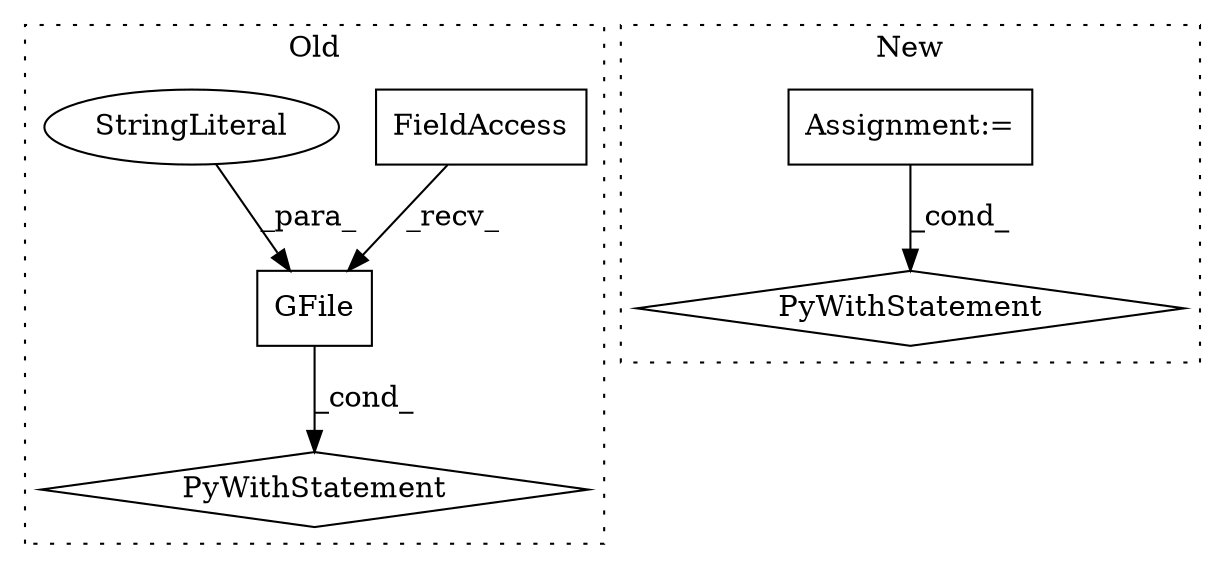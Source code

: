 digraph G {
subgraph cluster0 {
1 [label="GFile" a="32" s="11366,11389" l="6,1" shape="box"];
3 [label="FieldAccess" a="22" s="11346" l="19" shape="box"];
4 [label="StringLiteral" a="45" s="11385" l="4" shape="ellipse"];
6 [label="PyWithStatement" a="104" s="11336,11390" l="10,2" shape="diamond"];
label = "Old";
style="dotted";
}
subgraph cluster1 {
2 [label="PyWithStatement" a="104" s="11568,11611" l="10,2" shape="diamond"];
5 [label="Assignment:=" a="7" s="5669" l="1" shape="box"];
label = "New";
style="dotted";
}
1 -> 6 [label="_cond_"];
3 -> 1 [label="_recv_"];
4 -> 1 [label="_para_"];
5 -> 2 [label="_cond_"];
}